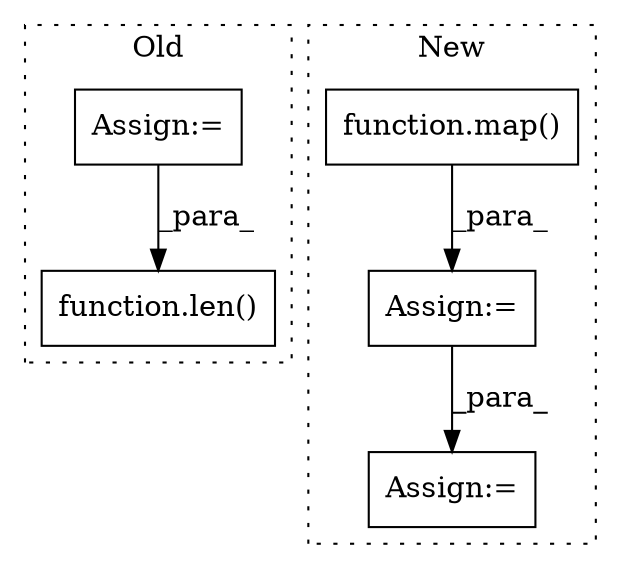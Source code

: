 digraph G {
subgraph cluster0 {
1 [label="function.len()" a="75" s="5162,5174" l="4,1" shape="box"];
5 [label="Assign:=" a="68" s="5093" l="3" shape="box"];
label = "Old";
style="dotted";
}
subgraph cluster1 {
2 [label="function.map()" a="75" s="4672,4711" l="4,1" shape="box"];
3 [label="Assign:=" a="68" s="4669" l="3" shape="box"];
4 [label="Assign:=" a="68" s="4722" l="3" shape="box"];
label = "New";
style="dotted";
}
2 -> 3 [label="_para_"];
3 -> 4 [label="_para_"];
5 -> 1 [label="_para_"];
}